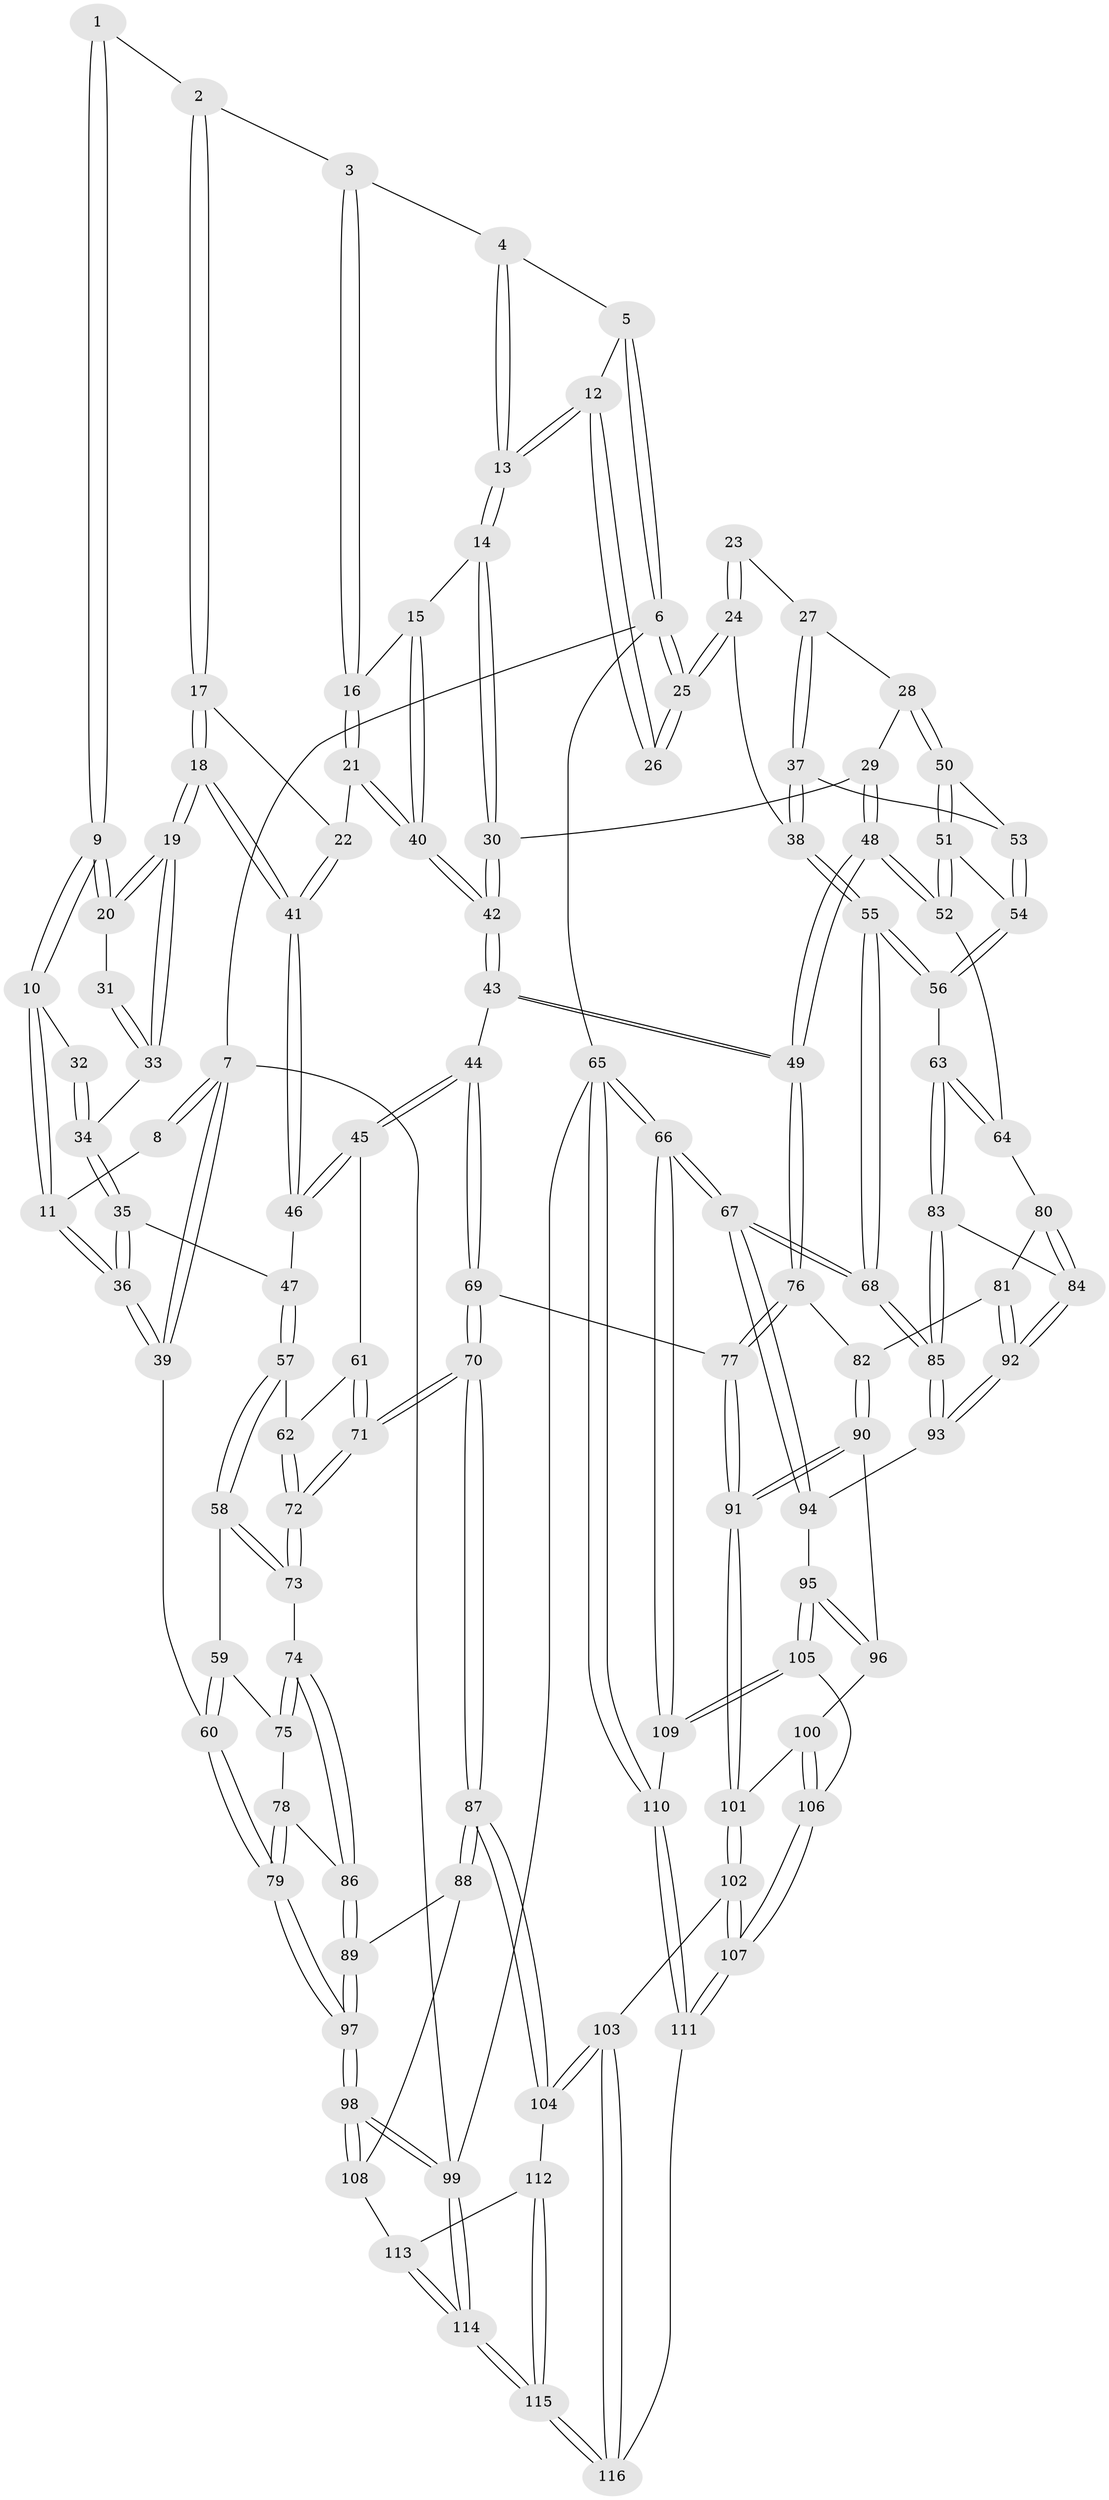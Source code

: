 // coarse degree distribution, {3: 0.15942028985507245, 4: 0.4057971014492754, 6: 0.057971014492753624, 5: 0.36231884057971014, 2: 0.014492753623188406}
// Generated by graph-tools (version 1.1) at 2025/52/02/27/25 19:52:42]
// undirected, 116 vertices, 287 edges
graph export_dot {
graph [start="1"]
  node [color=gray90,style=filled];
  1 [pos="+0.2694452132015192+0"];
  2 [pos="+0.4968482768254548+0"];
  3 [pos="+0.5070572146608358+0"];
  4 [pos="+0.5100116662821127+0"];
  5 [pos="+0.8306059576937868+0"];
  6 [pos="+1+0"];
  7 [pos="+0+0"];
  8 [pos="+0.17066987896555258+0"];
  9 [pos="+0.240928452075231+0"];
  10 [pos="+0.08079857794406556+0.12226384483479466"];
  11 [pos="+0.03286734033267385+0.12780213680767524"];
  12 [pos="+0.7901588707310304+0.07793131740138204"];
  13 [pos="+0.7353857417485071+0.12955034502505539"];
  14 [pos="+0.7306321471263508+0.14352082863570254"];
  15 [pos="+0.6911733634963654+0.14297413492531627"];
  16 [pos="+0.591969202221295+0.11080166068047638"];
  17 [pos="+0.4914476244646642+0"];
  18 [pos="+0.3622710336230875+0.23175216874294333"];
  19 [pos="+0.3272511461632107+0.20054703073550056"];
  20 [pos="+0.28613946611616076+0.12554248117910607"];
  21 [pos="+0.4992840624891953+0.17636706511155276"];
  22 [pos="+0.49489412998095916+0.17583910067258277"];
  23 [pos="+0.8645375548386327+0.09519828229880178"];
  24 [pos="+1+0.0782574791639853"];
  25 [pos="+1+0"];
  26 [pos="+0.8332409531954332+0.08192038876011391"];
  27 [pos="+0.8960227539912877+0.17790695621020253"];
  28 [pos="+0.7765747487743029+0.22192722217995892"];
  29 [pos="+0.7532619835498149+0.2042151049834778"];
  30 [pos="+0.7441293387330671+0.19608607480910312"];
  31 [pos="+0.17814114383079782+0.15248888568852195"];
  32 [pos="+0.09040645130492644+0.13102817135468994"];
  33 [pos="+0.17554976755157908+0.2275095208057846"];
  34 [pos="+0.15150769654077345+0.23850287067097475"];
  35 [pos="+0.13283398660508208+0.2802092077050846"];
  36 [pos="+0+0.1625813657644796"];
  37 [pos="+1+0.2153864341388683"];
  38 [pos="+1+0.13738961355185275"];
  39 [pos="+0+0.163432757627638"];
  40 [pos="+0.5568299490116044+0.21379723789939173"];
  41 [pos="+0.36509840850131087+0.23555783210515588"];
  42 [pos="+0.6135046907295975+0.3128697146464763"];
  43 [pos="+0.5886398896618827+0.4114710784304515"];
  44 [pos="+0.49561154828506643+0.4171701435778354"];
  45 [pos="+0.3881644848357834+0.3560071518138336"];
  46 [pos="+0.365159902930787+0.27470740643615665"];
  47 [pos="+0.14250939762263504+0.32911849425221923"];
  48 [pos="+0.6869179516447425+0.45089081836880435"];
  49 [pos="+0.6597087103475493+0.46142122937307517"];
  50 [pos="+0.8015364269742482+0.2603801479264266"];
  51 [pos="+0.827781594788431+0.3859651564078077"];
  52 [pos="+0.8179448379937048+0.41011381124425367"];
  53 [pos="+1+0.24593166281727338"];
  54 [pos="+0.9383826166491704+0.3380048462956871"];
  55 [pos="+1+0.5078339555603884"];
  56 [pos="+1+0.48771980435228884"];
  57 [pos="+0.12100865874780677+0.39471532990096175"];
  58 [pos="+0.10177015336886448+0.4103100269572064"];
  59 [pos="+0.07511707207311044+0.4196078232600485"];
  60 [pos="+0+0.41134271312140747"];
  61 [pos="+0.37386566612718464+0.3695184097028959"];
  62 [pos="+0.2841125448112384+0.4270065960377537"];
  63 [pos="+0.94641974265261+0.5003348356161771"];
  64 [pos="+0.8758949214431835+0.4772230601564214"];
  65 [pos="+1+1"];
  66 [pos="+1+1"];
  67 [pos="+1+1"];
  68 [pos="+1+0.828345714762761"];
  69 [pos="+0.4411237193108159+0.6147558805322966"];
  70 [pos="+0.3393187469604885+0.6653700517126068"];
  71 [pos="+0.33583892613657035+0.660180322536334"];
  72 [pos="+0.24386453786323178+0.5662441931940684"];
  73 [pos="+0.22214684107344046+0.5641187015807748"];
  74 [pos="+0.1877776221970928+0.5769378920024496"];
  75 [pos="+0.09554995150409515+0.5288260463053008"];
  76 [pos="+0.665711184997116+0.5147644157797697"];
  77 [pos="+0.5149737564481697+0.6416899346768785"];
  78 [pos="+0.0682412618430941+0.5916936584963332"];
  79 [pos="+0+0.5855233354907544"];
  80 [pos="+0.8723648877366208+0.48513963039846164"];
  81 [pos="+0.7264863929098251+0.5924552354976261"];
  82 [pos="+0.6879570424872341+0.5602635736759608"];
  83 [pos="+0.9209702691066519+0.6297912054896484"];
  84 [pos="+0.8120772184339597+0.6531923027827238"];
  85 [pos="+1+0.7884292392023569"];
  86 [pos="+0.1188148787617569+0.6357524916428178"];
  87 [pos="+0.31627323049636263+0.7610661137289151"];
  88 [pos="+0.1170360233485821+0.7227668567249786"];
  89 [pos="+0.11500339547178054+0.7196332016867485"];
  90 [pos="+0.6344726009754206+0.6600295395866057"];
  91 [pos="+0.5297579336810598+0.660368498129213"];
  92 [pos="+0.7990390936869336+0.662529903667723"];
  93 [pos="+0.7930910408514933+0.7231688121748984"];
  94 [pos="+0.7894674452568574+0.7301201273354252"];
  95 [pos="+0.7866867469198865+0.7335869189074526"];
  96 [pos="+0.6395760635830282+0.6821170672181339"];
  97 [pos="+0+0.6274100552500331"];
  98 [pos="+0+0.9060431425711427"];
  99 [pos="+0+1"];
  100 [pos="+0.618371400665684+0.7413494793900477"];
  101 [pos="+0.548567085319214+0.7343688100673318"];
  102 [pos="+0.5376910610968869+0.7518055191004284"];
  103 [pos="+0.34513953551071536+0.8145464391704796"];
  104 [pos="+0.3229777481097648+0.7840248322822706"];
  105 [pos="+0.7580253035167119+0.7869111690253978"];
  106 [pos="+0.673404221121672+0.7990250426559278"];
  107 [pos="+0.5794336689653032+0.8968769979579739"];
  108 [pos="+0.06334809949136197+0.8381703330301288"];
  109 [pos="+0.7758164816656998+0.8426064045093576"];
  110 [pos="+0.5843665293127247+1"];
  111 [pos="+0.49560152771844856+1"];
  112 [pos="+0.15796301296874055+0.8819459099883162"];
  113 [pos="+0.10027040327860229+0.8734080339170538"];
  114 [pos="+0.016610296594713043+1"];
  115 [pos="+0.26683642569766597+1"];
  116 [pos="+0.44754512046643086+1"];
  1 -- 2;
  1 -- 9;
  1 -- 9;
  2 -- 3;
  2 -- 17;
  2 -- 17;
  3 -- 4;
  3 -- 16;
  3 -- 16;
  4 -- 5;
  4 -- 13;
  4 -- 13;
  5 -- 6;
  5 -- 6;
  5 -- 12;
  6 -- 7;
  6 -- 25;
  6 -- 25;
  6 -- 65;
  7 -- 8;
  7 -- 8;
  7 -- 39;
  7 -- 39;
  7 -- 99;
  8 -- 11;
  9 -- 10;
  9 -- 10;
  9 -- 20;
  9 -- 20;
  10 -- 11;
  10 -- 11;
  10 -- 32;
  11 -- 36;
  11 -- 36;
  12 -- 13;
  12 -- 13;
  12 -- 26;
  12 -- 26;
  13 -- 14;
  13 -- 14;
  14 -- 15;
  14 -- 30;
  14 -- 30;
  15 -- 16;
  15 -- 40;
  15 -- 40;
  16 -- 21;
  16 -- 21;
  17 -- 18;
  17 -- 18;
  17 -- 22;
  18 -- 19;
  18 -- 19;
  18 -- 41;
  18 -- 41;
  19 -- 20;
  19 -- 20;
  19 -- 33;
  19 -- 33;
  20 -- 31;
  21 -- 22;
  21 -- 40;
  21 -- 40;
  22 -- 41;
  22 -- 41;
  23 -- 24;
  23 -- 24;
  23 -- 27;
  24 -- 25;
  24 -- 25;
  24 -- 38;
  25 -- 26;
  25 -- 26;
  27 -- 28;
  27 -- 37;
  27 -- 37;
  28 -- 29;
  28 -- 50;
  28 -- 50;
  29 -- 30;
  29 -- 48;
  29 -- 48;
  30 -- 42;
  30 -- 42;
  31 -- 33;
  31 -- 33;
  32 -- 34;
  32 -- 34;
  33 -- 34;
  34 -- 35;
  34 -- 35;
  35 -- 36;
  35 -- 36;
  35 -- 47;
  36 -- 39;
  36 -- 39;
  37 -- 38;
  37 -- 38;
  37 -- 53;
  38 -- 55;
  38 -- 55;
  39 -- 60;
  40 -- 42;
  40 -- 42;
  41 -- 46;
  41 -- 46;
  42 -- 43;
  42 -- 43;
  43 -- 44;
  43 -- 49;
  43 -- 49;
  44 -- 45;
  44 -- 45;
  44 -- 69;
  44 -- 69;
  45 -- 46;
  45 -- 46;
  45 -- 61;
  46 -- 47;
  47 -- 57;
  47 -- 57;
  48 -- 49;
  48 -- 49;
  48 -- 52;
  48 -- 52;
  49 -- 76;
  49 -- 76;
  50 -- 51;
  50 -- 51;
  50 -- 53;
  51 -- 52;
  51 -- 52;
  51 -- 54;
  52 -- 64;
  53 -- 54;
  53 -- 54;
  54 -- 56;
  54 -- 56;
  55 -- 56;
  55 -- 56;
  55 -- 68;
  55 -- 68;
  56 -- 63;
  57 -- 58;
  57 -- 58;
  57 -- 62;
  58 -- 59;
  58 -- 73;
  58 -- 73;
  59 -- 60;
  59 -- 60;
  59 -- 75;
  60 -- 79;
  60 -- 79;
  61 -- 62;
  61 -- 71;
  61 -- 71;
  62 -- 72;
  62 -- 72;
  63 -- 64;
  63 -- 64;
  63 -- 83;
  63 -- 83;
  64 -- 80;
  65 -- 66;
  65 -- 66;
  65 -- 110;
  65 -- 110;
  65 -- 99;
  66 -- 67;
  66 -- 67;
  66 -- 109;
  66 -- 109;
  67 -- 68;
  67 -- 68;
  67 -- 94;
  67 -- 94;
  68 -- 85;
  68 -- 85;
  69 -- 70;
  69 -- 70;
  69 -- 77;
  70 -- 71;
  70 -- 71;
  70 -- 87;
  70 -- 87;
  71 -- 72;
  71 -- 72;
  72 -- 73;
  72 -- 73;
  73 -- 74;
  74 -- 75;
  74 -- 75;
  74 -- 86;
  74 -- 86;
  75 -- 78;
  76 -- 77;
  76 -- 77;
  76 -- 82;
  77 -- 91;
  77 -- 91;
  78 -- 79;
  78 -- 79;
  78 -- 86;
  79 -- 97;
  79 -- 97;
  80 -- 81;
  80 -- 84;
  80 -- 84;
  81 -- 82;
  81 -- 92;
  81 -- 92;
  82 -- 90;
  82 -- 90;
  83 -- 84;
  83 -- 85;
  83 -- 85;
  84 -- 92;
  84 -- 92;
  85 -- 93;
  85 -- 93;
  86 -- 89;
  86 -- 89;
  87 -- 88;
  87 -- 88;
  87 -- 104;
  87 -- 104;
  88 -- 89;
  88 -- 108;
  89 -- 97;
  89 -- 97;
  90 -- 91;
  90 -- 91;
  90 -- 96;
  91 -- 101;
  91 -- 101;
  92 -- 93;
  92 -- 93;
  93 -- 94;
  94 -- 95;
  95 -- 96;
  95 -- 96;
  95 -- 105;
  95 -- 105;
  96 -- 100;
  97 -- 98;
  97 -- 98;
  98 -- 99;
  98 -- 99;
  98 -- 108;
  98 -- 108;
  99 -- 114;
  99 -- 114;
  100 -- 101;
  100 -- 106;
  100 -- 106;
  101 -- 102;
  101 -- 102;
  102 -- 103;
  102 -- 107;
  102 -- 107;
  103 -- 104;
  103 -- 104;
  103 -- 116;
  103 -- 116;
  104 -- 112;
  105 -- 106;
  105 -- 109;
  105 -- 109;
  106 -- 107;
  106 -- 107;
  107 -- 111;
  107 -- 111;
  108 -- 113;
  109 -- 110;
  110 -- 111;
  110 -- 111;
  111 -- 116;
  112 -- 113;
  112 -- 115;
  112 -- 115;
  113 -- 114;
  113 -- 114;
  114 -- 115;
  114 -- 115;
  115 -- 116;
  115 -- 116;
}
